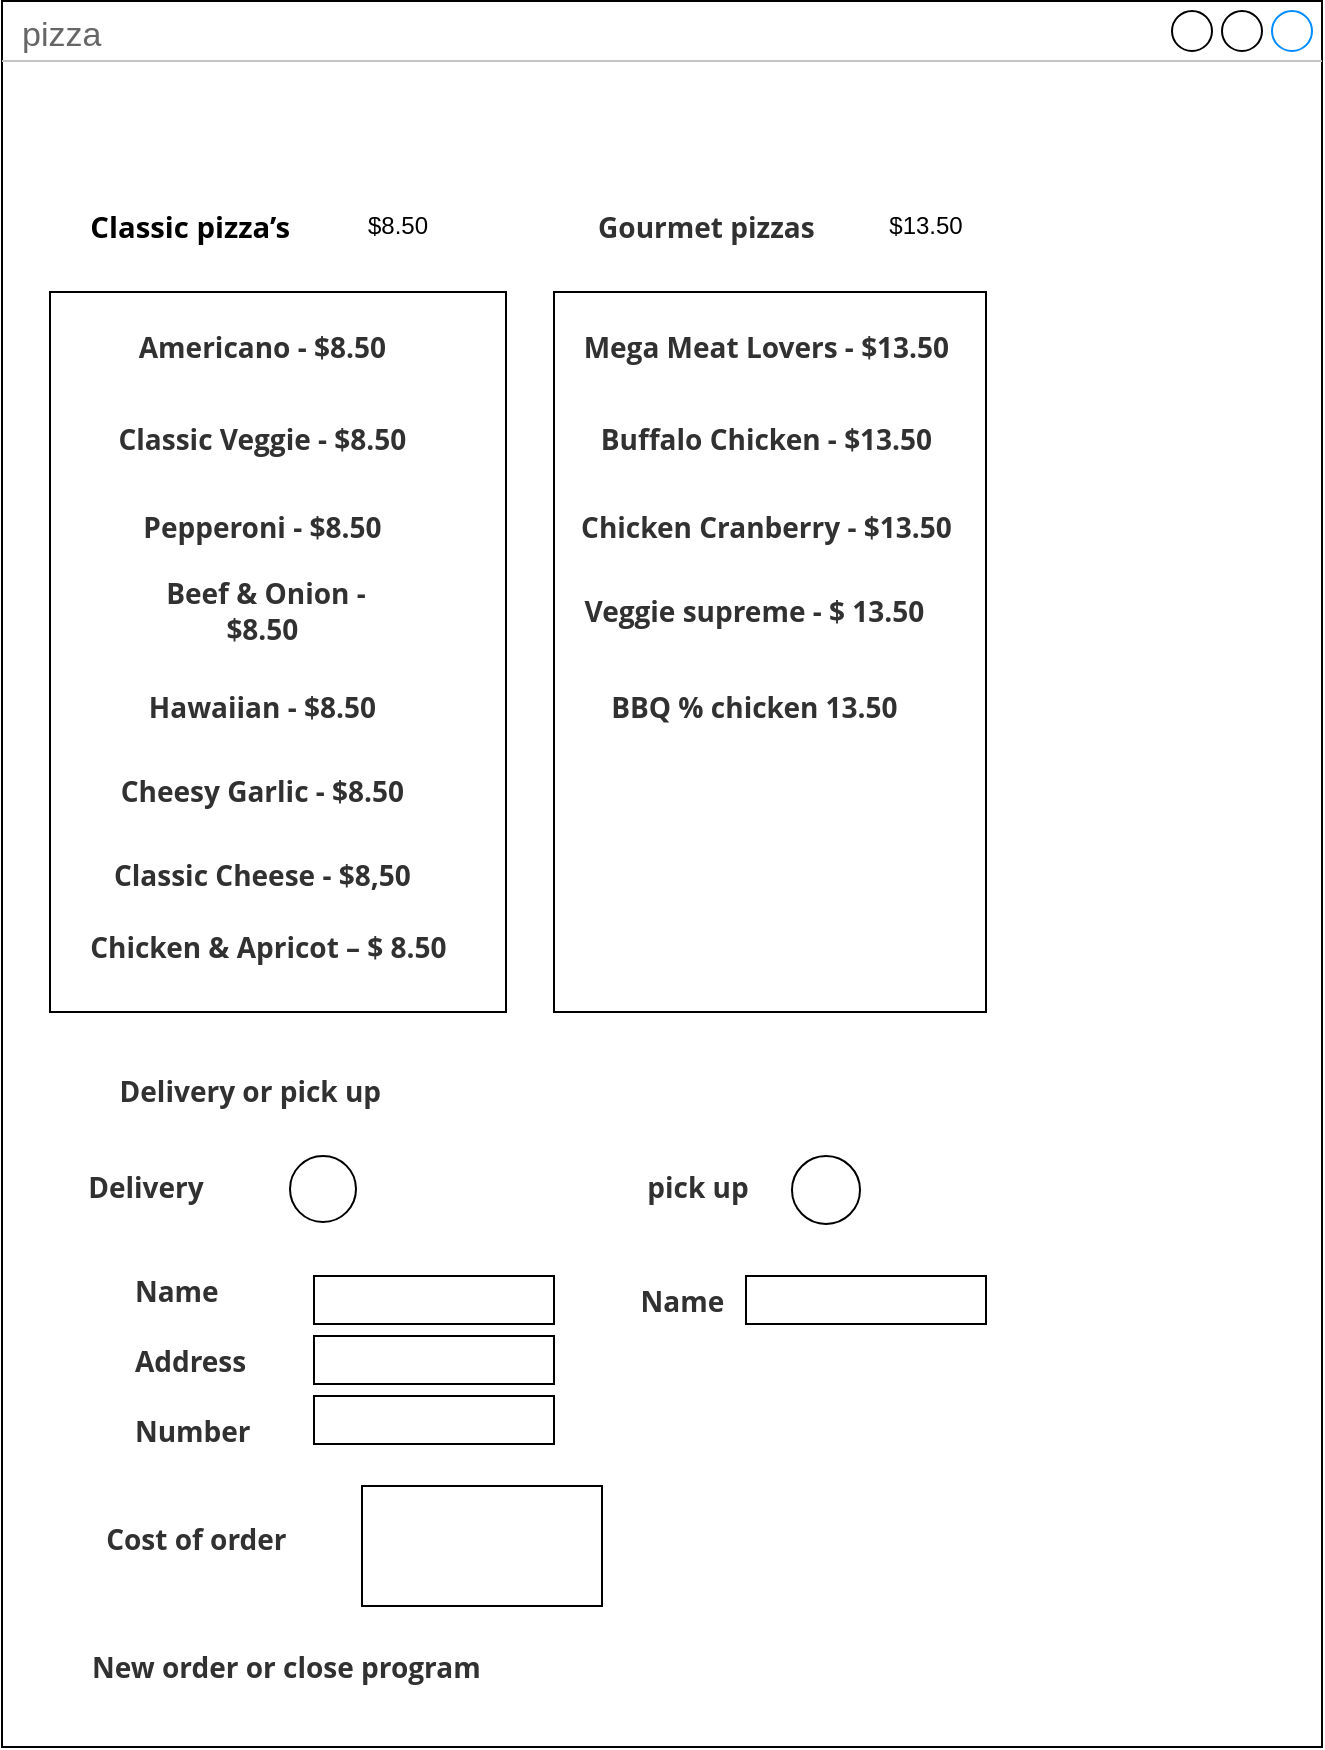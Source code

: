 <mxfile version="17.2.1" type="github" pages="2">
  <diagram id="OeIHxiRGo6S6o10ia1zx" name="Page-1">
    <mxGraphModel dx="1422" dy="794" grid="1" gridSize="12" guides="1" tooltips="1" connect="1" arrows="1" fold="1" page="1" pageScale="1" pageWidth="850" pageHeight="1100" math="0" shadow="0">
      <root>
        <mxCell id="0" />
        <mxCell id="1" parent="0" />
        <mxCell id="WEldt-L0lvi8PVt7wTrO-10" value="pizza&amp;nbsp;" style="strokeWidth=1;shadow=0;dashed=0;align=center;html=1;shape=mxgraph.mockup.containers.window;align=left;verticalAlign=top;spacingLeft=8;strokeColor2=#008cff;strokeColor3=#c4c4c4;fontColor=#666666;mainText=;fontSize=17;labelBackgroundColor=none;" parent="1" vertex="1">
          <mxGeometry x="12" y="346.5" width="660" height="873" as="geometry" />
        </mxCell>
        <mxCell id="WEldt-L0lvi8PVt7wTrO-24" value="&#xa;&#xa;&lt;span lang=&quot;EN-US&quot; class=&quot;TextRun SCXW166447480 BCX0&quot; style=&quot;margin: 0px; padding: 0px; font-variant: normal; font-style: normal; letter-spacing: normal; text-align: left; text-indent: 0px; text-transform: none; word-spacing: 0px; background-color: rgb(255, 255, 255); color: rgb(49, 49, 49); font-size: 10.5pt; line-height: 17.267px; font-family: &amp;quot;open sans&amp;quot;, &amp;quot;open sans_embeddedfont&amp;quot;, &amp;quot;open sans_msfontservice&amp;quot;, sans-serif; font-weight: bold;&quot;&gt;&lt;span class=&quot;NormalTextRun SCXW166447480 BCX0&quot; style=&quot;margin: 0px ; padding: 0px&quot;&gt;Gourmet pizzas&lt;/span&gt;&lt;/span&gt;&lt;span class=&quot;EOP SCXW166447480 BCX0&quot; style=&quot;margin: 0px; padding: 0px; font-style: normal; font-weight: 400; letter-spacing: normal; text-align: left; text-indent: 0px; text-transform: none; word-spacing: 0px; background-color: rgb(255, 255, 255); font-size: 10.5pt; line-height: 17.267px; font-family: &amp;quot;open sans&amp;quot;, &amp;quot;open sans_embeddedfont&amp;quot;, &amp;quot;open sans_msfontservice&amp;quot;, sans-serif; color: rgb(49, 49, 49);&quot;&gt;&amp;nbsp;&lt;/span&gt;&#xa;&#xa;" style="text;html=1;strokeColor=none;fillColor=none;align=center;verticalAlign=middle;whiteSpace=wrap;rounded=0;" parent="1" vertex="1">
          <mxGeometry x="300" y="444" width="132" height="30" as="geometry" />
        </mxCell>
        <mxCell id="GcgZZKDhvCRHyH7AHhgR-1" value="&#xa;&#xa;&lt;span lang=&quot;EN-US&quot; class=&quot;TextRun SCXW215827870 BCX0&quot; style=&quot;margin: 0px; padding: 0px; color: rgb(0, 0, 0); font-style: normal; letter-spacing: normal; text-align: left; text-indent: 0px; text-transform: none; word-spacing: 0px; background-color: rgb(255, 255, 255); font-size: 11pt; line-height: 18.346px; font-family: &amp;quot;open sans&amp;quot;, &amp;quot;open sans_embeddedfont&amp;quot;, &amp;quot;open sans_msfontservice&amp;quot;, sans-serif; font-weight: bold;&quot;&gt;&lt;span class=&quot;NormalTextRun SCXW215827870 BCX0&quot; style=&quot;margin: 0px ; padding: 0px&quot;&gt;Classic&amp;nbsp;&lt;/span&gt;&lt;span class=&quot;NormalTextRun SCXW215827870 BCX0&quot; style=&quot;margin: 0px ; padding: 0px&quot;&gt;pizza’s&lt;/span&gt;&lt;/span&gt;&lt;span class=&quot;EOP SCXW215827870 BCX0&quot; style=&quot;margin: 0px; padding: 0px; color: rgb(0, 0, 0); font-style: normal; font-weight: 400; letter-spacing: normal; text-align: left; text-indent: 0px; text-transform: none; word-spacing: 0px; background-color: rgb(255, 255, 255); font-size: 11pt; line-height: 18.346px; font-family: &amp;quot;open sans&amp;quot;, &amp;quot;open sans_embeddedfont&amp;quot;, &amp;quot;open sans_msfontservice&amp;quot;, sans-serif;&quot;&gt;&amp;nbsp;&lt;/span&gt;&#xa;&#xa;" style="text;html=1;strokeColor=none;fillColor=none;align=center;verticalAlign=middle;whiteSpace=wrap;rounded=0;" parent="1" vertex="1">
          <mxGeometry x="48" y="444" width="120" height="30" as="geometry" />
        </mxCell>
        <mxCell id="E2cKHjokbWYPnYQh1oeq-1" value="" style="rounded=0;whiteSpace=wrap;html=1;" parent="1" vertex="1">
          <mxGeometry x="36" y="492" width="228" height="360" as="geometry" />
        </mxCell>
        <mxCell id="E2cKHjokbWYPnYQh1oeq-5" value="&#xa;&#xa;&lt;span lang=&quot;EN-US&quot; class=&quot;TextRun SCXW6373005 BCX0&quot; style=&quot;margin: 0px; padding: 0px; font-variant: normal; font-style: normal; letter-spacing: normal; text-align: left; text-indent: 0px; text-transform: none; word-spacing: 0px; background-color: rgb(255, 255, 255); color: rgb(49, 49, 49); font-size: 10.5pt; line-height: 17.267px; font-family: &amp;quot;open sans&amp;quot;, &amp;quot;open sans_embeddedfont&amp;quot;, &amp;quot;open sans_msfontservice&amp;quot;, sans-serif; font-weight: bold;&quot;&gt;&lt;span class=&quot;NormalTextRun SCXW6373005 BCX0&quot; style=&quot;margin: 0px ; padding: 0px&quot;&gt;Americano - $8.50&lt;/span&gt;&lt;/span&gt;&lt;span class=&quot;EOP SCXW6373005 BCX0&quot; style=&quot;margin: 0px; padding: 0px; font-style: normal; font-weight: 400; letter-spacing: normal; text-align: left; text-indent: 0px; text-transform: none; word-spacing: 0px; background-color: rgb(255, 255, 255); font-size: 10.5pt; line-height: 17.267px; font-family: &amp;quot;open sans&amp;quot;, &amp;quot;open sans_embeddedfont&amp;quot;, &amp;quot;open sans_msfontservice&amp;quot;, sans-serif; color: rgb(49, 49, 49);&quot;&gt;&amp;nbsp;&lt;/span&gt;&#xa;&#xa;" style="text;html=1;strokeColor=none;fillColor=none;align=center;verticalAlign=middle;whiteSpace=wrap;rounded=0;" parent="1" vertex="1">
          <mxGeometry x="66" y="504" width="156" height="30" as="geometry" />
        </mxCell>
        <mxCell id="E2cKHjokbWYPnYQh1oeq-6" value="&#xa;&#xa;&lt;span lang=&quot;EN-US&quot; class=&quot;TextRun SCXW138891183 BCX0&quot; style=&quot;margin: 0px; padding: 0px; font-variant: normal; font-style: normal; letter-spacing: normal; text-align: left; text-indent: 0px; text-transform: none; word-spacing: 0px; background-color: rgb(255, 255, 255); color: rgb(49, 49, 49); font-size: 10.5pt; line-height: 17.267px; font-family: &amp;quot;open sans&amp;quot;, &amp;quot;open sans_embeddedfont&amp;quot;, &amp;quot;open sans_msfontservice&amp;quot;, sans-serif; font-weight: bold;&quot;&gt;&lt;span class=&quot;NormalTextRun SCXW138891183 BCX0&quot; style=&quot;margin: 0px ; padding: 0px&quot;&gt;Classic Veggie - $8.50&lt;/span&gt;&lt;/span&gt;&lt;span class=&quot;EOP SCXW138891183 BCX0&quot; style=&quot;margin: 0px; padding: 0px; font-style: normal; font-weight: 400; letter-spacing: normal; text-align: left; text-indent: 0px; text-transform: none; word-spacing: 0px; background-color: rgb(255, 255, 255); font-size: 10.5pt; line-height: 17.267px; font-family: &amp;quot;open sans&amp;quot;, &amp;quot;open sans_embeddedfont&amp;quot;, &amp;quot;open sans_msfontservice&amp;quot;, sans-serif; color: rgb(49, 49, 49);&quot;&gt;&amp;nbsp;&lt;/span&gt;&#xa;&#xa;" style="text;html=1;strokeColor=none;fillColor=none;align=center;verticalAlign=middle;whiteSpace=wrap;rounded=0;" parent="1" vertex="1">
          <mxGeometry x="66" y="550" width="156" height="30" as="geometry" />
        </mxCell>
        <mxCell id="E2cKHjokbWYPnYQh1oeq-7" value="&#xa;&#xa;&lt;span lang=&quot;EN-US&quot; class=&quot;TextRun SCXW78922887 BCX0&quot; style=&quot;margin: 0px; padding: 0px; font-variant: normal; font-style: normal; letter-spacing: normal; text-align: left; text-indent: 0px; text-transform: none; word-spacing: 0px; background-color: rgb(255, 255, 255); color: rgb(49, 49, 49); font-size: 10.5pt; line-height: 17.267px; font-family: &amp;quot;open sans&amp;quot;, &amp;quot;open sans_embeddedfont&amp;quot;, &amp;quot;open sans_msfontservice&amp;quot;, sans-serif; font-weight: bold;&quot;&gt;&lt;span class=&quot;NormalTextRun SCXW78922887 BCX0&quot; style=&quot;margin: 0px ; padding: 0px&quot;&gt;Pepperoni - $8.50&lt;/span&gt;&lt;/span&gt;&lt;span class=&quot;EOP SCXW78922887 BCX0&quot; style=&quot;margin: 0px; padding: 0px; font-style: normal; font-weight: 400; letter-spacing: normal; text-align: left; text-indent: 0px; text-transform: none; word-spacing: 0px; background-color: rgb(255, 255, 255); font-size: 10.5pt; line-height: 17.267px; font-family: &amp;quot;open sans&amp;quot;, &amp;quot;open sans_embeddedfont&amp;quot;, &amp;quot;open sans_msfontservice&amp;quot;, sans-serif; color: rgb(49, 49, 49);&quot;&gt;&amp;nbsp;&lt;/span&gt;&#xa;&#xa;" style="text;html=1;strokeColor=none;fillColor=none;align=center;verticalAlign=middle;whiteSpace=wrap;rounded=0;" parent="1" vertex="1">
          <mxGeometry x="72" y="594" width="144" height="30" as="geometry" />
        </mxCell>
        <mxCell id="E2cKHjokbWYPnYQh1oeq-9" value="&#xa;&#xa;&lt;span lang=&quot;EN-US&quot; class=&quot;TextRun SCXW229307784 BCX0&quot; style=&quot;margin: 0px; padding: 0px; font-variant: normal; font-style: normal; letter-spacing: normal; text-align: left; text-indent: 0px; text-transform: none; word-spacing: 0px; background-color: rgb(255, 255, 255); color: rgb(49, 49, 49); font-size: 10.5pt; line-height: 17.267px; font-family: &amp;quot;open sans&amp;quot;, &amp;quot;open sans_embeddedfont&amp;quot;, &amp;quot;open sans_msfontservice&amp;quot;, sans-serif; font-weight: bold;&quot;&gt;&lt;span class=&quot;NormalTextRun SCXW229307784 BCX0&quot; style=&quot;margin: 0px ; padding: 0px&quot;&gt;Beef &amp;amp; Onion - $8.50&lt;/span&gt;&lt;/span&gt;&lt;span class=&quot;EOP SCXW229307784 BCX0&quot; style=&quot;margin: 0px; padding: 0px; font-style: normal; font-weight: 400; letter-spacing: normal; text-align: left; text-indent: 0px; text-transform: none; word-spacing: 0px; background-color: rgb(255, 255, 255); font-size: 10.5pt; line-height: 17.267px; font-family: &amp;quot;open sans&amp;quot;, &amp;quot;open sans_embeddedfont&amp;quot;, &amp;quot;open sans_msfontservice&amp;quot;, sans-serif; color: rgb(49, 49, 49);&quot;&gt;&amp;nbsp;&lt;/span&gt;&#xa;&#xa;" style="text;html=1;strokeColor=none;fillColor=none;align=center;verticalAlign=middle;whiteSpace=wrap;rounded=0;" parent="1" vertex="1">
          <mxGeometry x="72" y="636" width="144" height="30" as="geometry" />
        </mxCell>
        <mxCell id="E2cKHjokbWYPnYQh1oeq-11" value="&#xa;&#xa;&lt;span lang=&quot;EN-US&quot; class=&quot;TextRun SCXW258297688 BCX0&quot; style=&quot;margin: 0px; padding: 0px; font-variant: normal; font-style: normal; letter-spacing: normal; text-align: left; text-indent: 0px; text-transform: none; word-spacing: 0px; background-color: rgb(255, 255, 255); color: rgb(49, 49, 49); font-size: 10.5pt; line-height: 17.267px; font-family: &amp;quot;open sans&amp;quot;, &amp;quot;open sans_embeddedfont&amp;quot;, &amp;quot;open sans_msfontservice&amp;quot;, sans-serif; font-weight: bold;&quot;&gt;&lt;span class=&quot;NormalTextRun SCXW258297688 BCX0&quot; style=&quot;margin: 0px ; padding: 0px&quot;&gt;Hawaiian - $8.50&lt;/span&gt;&lt;/span&gt;&lt;span class=&quot;EOP SCXW258297688 BCX0&quot; style=&quot;margin: 0px; padding: 0px; font-style: normal; font-weight: 400; letter-spacing: normal; text-align: left; text-indent: 0px; text-transform: none; word-spacing: 0px; background-color: rgb(255, 255, 255); font-size: 10.5pt; line-height: 17.267px; font-family: &amp;quot;open sans&amp;quot;, &amp;quot;open sans_embeddedfont&amp;quot;, &amp;quot;open sans_msfontservice&amp;quot;, sans-serif; color: rgb(49, 49, 49);&quot;&gt;&amp;nbsp;&lt;/span&gt;&#xa;&#xa;" style="text;html=1;strokeColor=none;fillColor=none;align=center;verticalAlign=middle;whiteSpace=wrap;rounded=0;" parent="1" vertex="1">
          <mxGeometry x="60" y="684" width="168" height="30" as="geometry" />
        </mxCell>
        <mxCell id="E2cKHjokbWYPnYQh1oeq-13" value="&#xa;&#xa;&lt;span lang=&quot;EN-US&quot; class=&quot;TextRun SCXW233343216 BCX0&quot; style=&quot;margin: 0px; padding: 0px; font-variant: normal; font-style: normal; letter-spacing: normal; text-align: left; text-indent: 0px; text-transform: none; word-spacing: 0px; background-color: rgb(255, 255, 255); color: rgb(49, 49, 49); font-size: 10.5pt; line-height: 17.267px; font-family: &amp;quot;open sans&amp;quot;, &amp;quot;open sans_embeddedfont&amp;quot;, &amp;quot;open sans_msfontservice&amp;quot;, sans-serif; font-weight: bold;&quot;&gt;&lt;span class=&quot;NormalTextRun SCXW233343216 BCX0&quot; style=&quot;margin: 0px ; padding: 0px&quot;&gt;Cheesy Garlic - $8.50&lt;/span&gt;&lt;/span&gt;&lt;span class=&quot;EOP SCXW233343216 BCX0&quot; style=&quot;margin: 0px; padding: 0px; font-style: normal; font-weight: 400; letter-spacing: normal; text-align: left; text-indent: 0px; text-transform: none; word-spacing: 0px; background-color: rgb(255, 255, 255); font-size: 10.5pt; line-height: 17.267px; font-family: &amp;quot;open sans&amp;quot;, &amp;quot;open sans_embeddedfont&amp;quot;, &amp;quot;open sans_msfontservice&amp;quot;, sans-serif; color: rgb(49, 49, 49);&quot;&gt;&amp;nbsp;&lt;/span&gt;&#xa;&#xa;" style="text;html=1;strokeColor=none;fillColor=none;align=center;verticalAlign=middle;whiteSpace=wrap;rounded=0;" parent="1" vertex="1">
          <mxGeometry x="60" y="726" width="168" height="30" as="geometry" />
        </mxCell>
        <mxCell id="E2cKHjokbWYPnYQh1oeq-14" value="" style="rounded=0;whiteSpace=wrap;html=1;" parent="1" vertex="1">
          <mxGeometry x="288" y="492" width="216" height="360" as="geometry" />
        </mxCell>
        <mxCell id="ydqbWu9w33GSYZBKG_5E-1" value="&#xa;&#xa;&lt;span lang=&quot;EN-US&quot; class=&quot;TextRun SCXW154784667 BCX0&quot; style=&quot;margin: 0px; padding: 0px; font-variant: normal; font-style: normal; letter-spacing: normal; text-align: left; text-indent: 0px; text-transform: none; word-spacing: 0px; background-color: rgb(255, 255, 255); color: rgb(49, 49, 49); font-size: 10.5pt; line-height: 17.267px; font-family: &amp;quot;open sans&amp;quot;, &amp;quot;open sans_embeddedfont&amp;quot;, &amp;quot;open sans_msfontservice&amp;quot;, sans-serif; font-weight: bold;&quot;&gt;&lt;span class=&quot;NormalTextRun SCXW154784667 BCX0&quot; style=&quot;margin: 0px ; padding: 0px&quot;&gt;Mega Meat Lovers - $13.50&lt;/span&gt;&lt;/span&gt;&lt;span class=&quot;EOP SCXW154784667 BCX0&quot; style=&quot;margin: 0px; padding: 0px; font-style: normal; font-weight: 400; letter-spacing: normal; text-align: left; text-indent: 0px; text-transform: none; word-spacing: 0px; background-color: rgb(255, 255, 255); font-size: 10.5pt; line-height: 17.267px; font-family: &amp;quot;open sans&amp;quot;, &amp;quot;open sans_embeddedfont&amp;quot;, &amp;quot;open sans_msfontservice&amp;quot;, sans-serif; color: rgb(49, 49, 49);&quot;&gt;&amp;nbsp;&lt;/span&gt;&#xa;&#xa;" style="text;html=1;strokeColor=none;fillColor=none;align=center;verticalAlign=middle;whiteSpace=wrap;rounded=0;" vertex="1" parent="1">
          <mxGeometry x="300" y="504" width="192" height="30" as="geometry" />
        </mxCell>
        <mxCell id="ydqbWu9w33GSYZBKG_5E-2" value="&#xa;&#xa;&lt;span lang=&quot;EN-US&quot; class=&quot;TextRun SCXW27006360 BCX0&quot; style=&quot;margin: 0px; padding: 0px; font-variant: normal; font-style: normal; letter-spacing: normal; text-align: left; text-indent: 0px; text-transform: none; word-spacing: 0px; background-color: rgb(255, 255, 255); color: rgb(49, 49, 49); font-size: 10.5pt; line-height: 17.267px; font-family: &amp;quot;open sans&amp;quot;, &amp;quot;open sans_embeddedfont&amp;quot;, &amp;quot;open sans_msfontservice&amp;quot;, sans-serif; font-weight: bold;&quot;&gt;&lt;span class=&quot;NormalTextRun SCXW27006360 BCX0&quot; style=&quot;margin: 0px ; padding: 0px&quot;&gt;Buffalo Chicken - $13.50&lt;/span&gt;&lt;/span&gt;&lt;span class=&quot;EOP SCXW27006360 BCX0&quot; style=&quot;margin: 0px; padding: 0px; font-style: normal; font-weight: 400; letter-spacing: normal; text-align: left; text-indent: 0px; text-transform: none; word-spacing: 0px; background-color: rgb(255, 255, 255); font-size: 10.5pt; line-height: 17.267px; font-family: &amp;quot;open sans&amp;quot;, &amp;quot;open sans_embeddedfont&amp;quot;, &amp;quot;open sans_msfontservice&amp;quot;, sans-serif; color: rgb(49, 49, 49);&quot;&gt;&amp;nbsp;&lt;/span&gt;&#xa;&#xa;" style="text;html=1;strokeColor=none;fillColor=none;align=center;verticalAlign=middle;whiteSpace=wrap;rounded=0;" vertex="1" parent="1">
          <mxGeometry x="300" y="550" width="192" height="30" as="geometry" />
        </mxCell>
        <mxCell id="ydqbWu9w33GSYZBKG_5E-3" value="&#xa;&#xa;&lt;span lang=&quot;EN-US&quot; class=&quot;TextRun SCXW44908262 BCX0&quot; style=&quot;margin: 0px; padding: 0px; font-variant: normal; font-style: normal; letter-spacing: normal; text-align: left; text-indent: 0px; text-transform: none; word-spacing: 0px; background-color: rgb(255, 255, 255); color: rgb(49, 49, 49); font-size: 10.5pt; line-height: 17.267px; font-family: &amp;quot;open sans&amp;quot;, &amp;quot;open sans_embeddedfont&amp;quot;, &amp;quot;open sans_msfontservice&amp;quot;, sans-serif; font-weight: bold;&quot;&gt;&lt;span class=&quot;NormalTextRun SCXW44908262 BCX0&quot; style=&quot;margin: 0px ; padding: 0px&quot;&gt;Chicken Cranberry - $13.50&lt;/span&gt;&lt;/span&gt;&lt;span class=&quot;EOP SCXW44908262 BCX0&quot; style=&quot;margin: 0px; padding: 0px; font-style: normal; font-weight: 400; letter-spacing: normal; text-align: left; text-indent: 0px; text-transform: none; word-spacing: 0px; background-color: rgb(255, 255, 255); font-size: 10.5pt; line-height: 17.267px; font-family: &amp;quot;open sans&amp;quot;, &amp;quot;open sans_embeddedfont&amp;quot;, &amp;quot;open sans_msfontservice&amp;quot;, sans-serif; color: rgb(49, 49, 49);&quot;&gt;&amp;nbsp;&lt;/span&gt;&#xa;&#xa;" style="text;html=1;strokeColor=none;fillColor=none;align=center;verticalAlign=middle;whiteSpace=wrap;rounded=0;" vertex="1" parent="1">
          <mxGeometry x="300" y="594" width="192" height="30" as="geometry" />
        </mxCell>
        <mxCell id="ydqbWu9w33GSYZBKG_5E-4" value="&#xa;&#xa;&lt;span lang=&quot;EN-US&quot; class=&quot;TextRun SCXW116794727 BCX0&quot; style=&quot;margin: 0px; padding: 0px; font-variant: normal; font-style: normal; letter-spacing: normal; text-align: left; text-indent: 0px; text-transform: none; word-spacing: 0px; background-color: rgb(255, 255, 255); color: rgb(49, 49, 49); font-size: 10.5pt; line-height: 17.267px; font-family: &amp;quot;open sans&amp;quot;, &amp;quot;open sans_embeddedfont&amp;quot;, &amp;quot;open sans_msfontservice&amp;quot;, sans-serif; font-weight: bold;&quot;&gt;&lt;span class=&quot;NormalTextRun SCXW116794727 BCX0&quot; style=&quot;margin: 0px ; padding: 0px&quot;&gt;Veggie supreme - $ 13.50&lt;/span&gt;&lt;/span&gt;&lt;span class=&quot;EOP SCXW116794727 BCX0&quot; style=&quot;margin: 0px; padding: 0px; font-style: normal; font-weight: 400; letter-spacing: normal; text-align: left; text-indent: 0px; text-transform: none; word-spacing: 0px; background-color: rgb(255, 255, 255); font-size: 10.5pt; line-height: 17.267px; font-family: &amp;quot;open sans&amp;quot;, &amp;quot;open sans_embeddedfont&amp;quot;, &amp;quot;open sans_msfontservice&amp;quot;, sans-serif; color: rgb(49, 49, 49);&quot;&gt;&amp;nbsp;&lt;/span&gt;&#xa;&#xa;" style="text;html=1;strokeColor=none;fillColor=none;align=center;verticalAlign=middle;whiteSpace=wrap;rounded=0;" vertex="1" parent="1">
          <mxGeometry x="300" y="636" width="180" height="30" as="geometry" />
        </mxCell>
        <mxCell id="ydqbWu9w33GSYZBKG_5E-5" value="&#xa;&#xa;&lt;span lang=&quot;EN-US&quot; class=&quot;TextRun SCXW175152311 BCX0&quot; style=&quot;margin: 0px; padding: 0px; font-variant: normal; font-style: normal; letter-spacing: normal; text-align: left; text-indent: 0px; text-transform: none; word-spacing: 0px; background-color: rgb(255, 255, 255); color: rgb(49, 49, 49); font-size: 10.5pt; line-height: 17.267px; font-family: &amp;quot;open sans&amp;quot;, &amp;quot;open sans_embeddedfont&amp;quot;, &amp;quot;open sans_msfontservice&amp;quot;, sans-serif; font-weight: bold;&quot;&gt;&lt;span class=&quot;NormalTextRun SCXW175152311 BCX0&quot; style=&quot;margin: 0px ; padding: 0px&quot;&gt;Classic Cheese - $8,50&lt;/span&gt;&lt;/span&gt;&lt;span class=&quot;EOP SCXW175152311 BCX0&quot; style=&quot;margin: 0px; padding: 0px; font-style: normal; font-weight: 400; letter-spacing: normal; text-align: left; text-indent: 0px; text-transform: none; word-spacing: 0px; background-color: rgb(255, 255, 255); font-size: 10.5pt; line-height: 17.267px; font-family: &amp;quot;open sans&amp;quot;, &amp;quot;open sans_embeddedfont&amp;quot;, &amp;quot;open sans_msfontservice&amp;quot;, sans-serif; color: rgb(49, 49, 49);&quot;&gt;&amp;nbsp;&lt;/span&gt;&#xa;&#xa;" style="text;html=1;strokeColor=none;fillColor=none;align=center;verticalAlign=middle;whiteSpace=wrap;rounded=0;" vertex="1" parent="1">
          <mxGeometry x="60" y="768" width="168" height="30" as="geometry" />
        </mxCell>
        <mxCell id="ydqbWu9w33GSYZBKG_5E-7" value="$8.50" style="text;html=1;strokeColor=none;fillColor=none;align=center;verticalAlign=middle;whiteSpace=wrap;rounded=0;" vertex="1" parent="1">
          <mxGeometry x="180" y="444" width="60" height="30" as="geometry" />
        </mxCell>
        <mxCell id="ydqbWu9w33GSYZBKG_5E-10" value="$13.50" style="text;html=1;strokeColor=none;fillColor=none;align=center;verticalAlign=middle;whiteSpace=wrap;rounded=0;" vertex="1" parent="1">
          <mxGeometry x="444" y="444" width="60" height="30" as="geometry" />
        </mxCell>
        <mxCell id="ydqbWu9w33GSYZBKG_5E-11" value="&#xa;&#xa;&lt;span lang=&quot;EN-US&quot; class=&quot;TextRun SCXW108881625 BCX0&quot; style=&quot;margin: 0px; padding: 0px; font-variant: normal; font-style: normal; letter-spacing: normal; text-align: left; text-indent: 0px; text-transform: none; word-spacing: 0px; background-color: rgb(255, 255, 255); color: rgb(49, 49, 49); font-size: 10.5pt; line-height: 17.267px; font-family: &amp;quot;open sans&amp;quot;, &amp;quot;open sans_embeddedfont&amp;quot;, &amp;quot;open sans_msfontservice&amp;quot;, sans-serif; font-weight: bold;&quot;&gt;&lt;span class=&quot;NormalTextRun SCXW108881625 BCX0&quot; style=&quot;margin: 0px ; padding: 0px&quot;&gt;BBQ % chicken 13.50&lt;/span&gt;&lt;/span&gt;&lt;span class=&quot;EOP SCXW108881625 BCX0&quot; style=&quot;margin: 0px; padding: 0px; font-style: normal; font-weight: 400; letter-spacing: normal; text-align: left; text-indent: 0px; text-transform: none; word-spacing: 0px; background-color: rgb(255, 255, 255); font-size: 10.5pt; line-height: 17.267px; font-family: &amp;quot;open sans&amp;quot;, &amp;quot;open sans_embeddedfont&amp;quot;, &amp;quot;open sans_msfontservice&amp;quot;, sans-serif; color: rgb(49, 49, 49);&quot;&gt;&amp;nbsp;&lt;/span&gt;&#xa;&#xa;" style="text;html=1;strokeColor=none;fillColor=none;align=center;verticalAlign=middle;whiteSpace=wrap;rounded=0;" vertex="1" parent="1">
          <mxGeometry x="312" y="684" width="156" height="30" as="geometry" />
        </mxCell>
        <mxCell id="ydqbWu9w33GSYZBKG_5E-12" value="&#xa;&#xa;&lt;span lang=&quot;EN-US&quot; class=&quot;TextRun SCXW60434839 BCX0&quot; style=&quot;margin: 0px; padding: 0px; font-variant: normal; font-style: normal; letter-spacing: normal; text-align: left; text-indent: 0px; text-transform: none; word-spacing: 0px; background-color: rgb(255, 255, 255); color: rgb(49, 49, 49); font-size: 10.5pt; line-height: 17.267px; font-family: &amp;quot;open sans&amp;quot;, &amp;quot;open sans_embeddedfont&amp;quot;, &amp;quot;open sans_msfontservice&amp;quot;, sans-serif; font-weight: bold;&quot;&gt;&lt;span class=&quot;NormalTextRun SCXW60434839 BCX0&quot; style=&quot;margin: 0px ; padding: 0px&quot;&gt;Delivery or pick up&lt;/span&gt;&lt;/span&gt;&lt;span class=&quot;EOP SCXW60434839 BCX0&quot; style=&quot;margin: 0px; padding: 0px; font-style: normal; font-weight: 400; letter-spacing: normal; text-align: left; text-indent: 0px; text-transform: none; word-spacing: 0px; background-color: rgb(255, 255, 255); font-size: 10.5pt; line-height: 17.267px; font-family: &amp;quot;open sans&amp;quot;, &amp;quot;open sans_embeddedfont&amp;quot;, &amp;quot;open sans_msfontservice&amp;quot;, sans-serif; color: rgb(49, 49, 49);&quot;&gt;&amp;nbsp;&lt;/span&gt;&#xa;&#xa;" style="text;html=1;strokeColor=none;fillColor=none;align=center;verticalAlign=middle;whiteSpace=wrap;rounded=0;" vertex="1" parent="1">
          <mxGeometry x="36" y="876" width="204" height="30" as="geometry" />
        </mxCell>
        <mxCell id="ydqbWu9w33GSYZBKG_5E-13" value="&#xa;&#xa;&lt;span lang=&quot;EN-US&quot; class=&quot;TextRun BCX0 SCXW267717748&quot; style=&quot;animation: 0s ease 0s 1 normal none running none; appearance: none; backface-visibility: visible; background: none 0% 0% / auto repeat scroll padding-box border-box rgba(0, 0, 0, 0); border-color: rgb(49, 49, 49); border-collapse: separate; border-width: 0px; border-style: none; border-spacing: 0px; border-radius: 0px; box-shadow: none; box-sizing: content-box; caption-side: top; clear: none; clip: auto; color: rgb(49, 49, 49); content: normal; cursor: text; direction: ltr; display: inline; empty-cells: show; float: none; font-family: wordvisi_msfontservice, &amp;quot;open sans&amp;quot;, &amp;quot;open sans_embeddedfont&amp;quot;, &amp;quot;open sans_msfontservice&amp;quot;, sans-serif; font-size: 14px; font-style: normal; font-weight: 700; height: auto; letter-spacing: normal; line-height: 17.267px; list-style: outside none disc; margin: 0px; max-height: none; max-width: none; min-height: 0px; min-width: 0px; opacity: 1; outline: rgb(49, 49, 49) none 0px; overflow: visible; overflow-wrap: break-word; padding: 0px; perspective: none; perspective-origin: 0px 0px; position: static; resize: none; speak: normal; table-layout: auto; text-align: left; text-decoration: none; text-indent: 0px; text-overflow: clip; text-shadow: none; text-transform: none; transform: none; transform-origin: 0px 0px; transform-style: flat; transition: all 0s ease 0s; unicode-bidi: normal; vertical-align: baseline; visibility: visible; width: auto; word-break: normal; word-spacing: 0px; z-index: auto; zoom: 1;&quot;&gt;&lt;span class=&quot;NormalTextRun BCX0 SCXW267717748&quot;&gt;Delivery &lt;/span&gt;&lt;/span&gt;&#xa;&#xa;" style="text;html=1;strokeColor=none;fillColor=none;align=center;verticalAlign=middle;whiteSpace=wrap;rounded=0;" vertex="1" parent="1">
          <mxGeometry x="36" y="924" width="96" height="30" as="geometry" />
        </mxCell>
        <mxCell id="ydqbWu9w33GSYZBKG_5E-14" value="" style="ellipse;whiteSpace=wrap;html=1;aspect=fixed;" vertex="1" parent="1">
          <mxGeometry x="156" y="924" width="33" height="33" as="geometry" />
        </mxCell>
        <mxCell id="ydqbWu9w33GSYZBKG_5E-16" value="&#xa;&#xa;&lt;div class=&quot;OutlineElement Ltr SCXW15388057 BCX0&quot; style=&quot;margin: 0px; padding: 0px; overflow: visible; cursor: text; clear: both; position: relative; direction: ltr; color: rgb(0, 0, 0); font-family: &amp;quot;segoe ui&amp;quot;, &amp;quot;segoe ui web&amp;quot;, arial, verdana, sans-serif; font-size: 12px; font-style: normal; font-weight: 400; letter-spacing: normal; text-indent: 0px; text-transform: none; word-spacing: 0px; background-color: rgb(255, 255, 255);&quot;&gt;&lt;p class=&quot;Paragraph SCXW15388057 BCX0&quot; lang=&quot;EN-US&quot; style=&quot;margin: 0px; padding: 0px; overflow-wrap: break-word; font-weight: normal; font-style: normal; vertical-align: baseline; background-color: transparent; text-align: left; text-indent: 0px;&quot;&gt;&lt;span lang=&quot;EN-US&quot; class=&quot;TextRun SCXW15388057 BCX0&quot; style=&quot;margin: 0px ; padding: 0px ; font-variant: normal ; color: rgb(49 , 49 , 49) ; font-size: 10.5pt ; font-style: normal ; text-transform: none ; line-height: 17.267px ; font-family: &amp;quot;open sans&amp;quot; , &amp;quot;open sans_embeddedfont&amp;quot; , &amp;quot;open sans_msfontservice&amp;quot; , sans-serif ; font-weight: bold&quot;&gt;&lt;span class=&quot;NormalTextRun SCXW15388057 BCX0&quot; style=&quot;margin: 0px ; padding: 0px&quot;&gt;Name&lt;/span&gt;&lt;/span&gt;&lt;span class=&quot;EOP SCXW15388057 BCX0&quot; style=&quot;margin: 0px ; padding: 0px ; font-size: 10.5pt ; line-height: 17.267px ; font-family: &amp;quot;open sans&amp;quot; , &amp;quot;open sans_embeddedfont&amp;quot; , &amp;quot;open sans_msfontservice&amp;quot; , sans-serif ; color: rgb(49 , 49 , 49)&quot;&gt;&amp;nbsp;&lt;/span&gt;&lt;/p&gt;&lt;/div&gt;&lt;div class=&quot;OutlineElement Ltr SCXW15388057 BCX0&quot; style=&quot;margin: 0px; padding: 0px; overflow: visible; cursor: text; clear: both; position: relative; direction: ltr; color: rgb(0, 0, 0); font-family: &amp;quot;segoe ui&amp;quot;, &amp;quot;segoe ui web&amp;quot;, arial, verdana, sans-serif; font-size: 12px; font-style: normal; font-weight: 400; letter-spacing: normal; text-indent: 0px; text-transform: none; word-spacing: 0px; background-color: rgb(255, 255, 255);&quot;&gt;&lt;p class=&quot;Paragraph SCXW15388057 BCX0&quot; lang=&quot;EN-US&quot; style=&quot;margin: 0px; padding: 0px; overflow-wrap: break-word; font-weight: normal; font-style: normal; vertical-align: baseline; background-color: transparent; text-align: left; text-indent: 0px;&quot;&gt;&lt;span lang=&quot;EN-US&quot; class=&quot;TextRun SCXW15388057 BCX0&quot; style=&quot;margin: 0px ; padding: 0px ; font-variant: normal ; color: rgb(49 , 49 , 49) ; font-size: 10.5pt ; font-style: normal ; text-transform: none ; line-height: 17.267px ; font-family: &amp;quot;open sans&amp;quot; , &amp;quot;open sans_embeddedfont&amp;quot; , &amp;quot;open sans_msfontservice&amp;quot; , sans-serif ; font-weight: bold&quot;&gt;&lt;span class=&quot;NormalTextRun SCXW15388057 BCX0&quot; style=&quot;margin: 0px ; padding: 0px&quot;&gt;&amp;nbsp;     &amp;nbsp;&lt;/span&gt;&lt;/span&gt;&lt;span class=&quot;EOP SCXW15388057 BCX0&quot; style=&quot;margin: 0px ; padding: 0px ; font-size: 10.5pt ; line-height: 17.267px ; font-family: &amp;quot;open sans&amp;quot; , &amp;quot;open sans_embeddedfont&amp;quot; , &amp;quot;open sans_msfontservice&amp;quot; , sans-serif ; color: rgb(49 , 49 , 49)&quot;&gt;&amp;nbsp;&lt;/span&gt;&lt;/p&gt;&lt;/div&gt;&lt;div class=&quot;OutlineElement Ltr SCXW15388057 BCX0&quot; style=&quot;margin: 0px; padding: 0px; overflow: visible; cursor: text; clear: both; position: relative; direction: ltr; color: rgb(0, 0, 0); font-family: &amp;quot;segoe ui&amp;quot;, &amp;quot;segoe ui web&amp;quot;, arial, verdana, sans-serif; font-size: 12px; font-style: normal; font-weight: 400; letter-spacing: normal; text-indent: 0px; text-transform: none; word-spacing: 0px; background-color: rgb(255, 255, 255);&quot;&gt;&lt;p class=&quot;Paragraph SCXW15388057 BCX0&quot; lang=&quot;EN-US&quot; style=&quot;margin: 0px; padding: 0px; overflow-wrap: break-word; font-weight: normal; font-style: normal; vertical-align: baseline; background-color: transparent; text-align: left; text-indent: 0px;&quot;&gt;&lt;span lang=&quot;EN-US&quot; class=&quot;TextRun SCXW15388057 BCX0&quot; style=&quot;margin: 0px ; padding: 0px ; font-variant: normal ; color: rgb(49 , 49 , 49) ; font-size: 10.5pt ; font-style: normal ; text-transform: none ; line-height: 17.267px ; font-family: &amp;quot;open sans&amp;quot; , &amp;quot;open sans_embeddedfont&amp;quot; , &amp;quot;open sans_msfontservice&amp;quot; , sans-serif ; font-weight: bold&quot;&gt;&lt;span class=&quot;NormalTextRun SCXW15388057 BCX0&quot; style=&quot;margin: 0px ; padding: 0px&quot;&gt;Address&lt;/span&gt;&lt;/span&gt;&lt;span class=&quot;EOP SCXW15388057 BCX0&quot; style=&quot;margin: 0px ; padding: 0px ; font-size: 10.5pt ; line-height: 17.267px ; font-family: &amp;quot;open sans&amp;quot; , &amp;quot;open sans_embeddedfont&amp;quot; , &amp;quot;open sans_msfontservice&amp;quot; , sans-serif ; color: rgb(49 , 49 , 49)&quot;&gt;&amp;nbsp;&lt;/span&gt;&lt;/p&gt;&lt;/div&gt;&lt;div class=&quot;OutlineElement Ltr SCXW15388057 BCX0&quot; style=&quot;margin: 0px; padding: 0px; overflow: visible; cursor: text; clear: both; position: relative; direction: ltr; color: rgb(0, 0, 0); font-family: &amp;quot;segoe ui&amp;quot;, &amp;quot;segoe ui web&amp;quot;, arial, verdana, sans-serif; font-size: 12px; font-style: normal; font-weight: 400; letter-spacing: normal; text-indent: 0px; text-transform: none; word-spacing: 0px; background-color: rgb(255, 255, 255);&quot;&gt;&lt;p class=&quot;Paragraph SCXW15388057 BCX0&quot; lang=&quot;EN-US&quot; style=&quot;margin: 0px; padding: 0px; overflow-wrap: break-word; font-weight: normal; font-style: normal; vertical-align: baseline; background-color: transparent; text-align: left; text-indent: 0px;&quot;&gt;&lt;span lang=&quot;EN-US&quot; class=&quot;TextRun SCXW15388057 BCX0&quot; style=&quot;margin: 0px ; padding: 0px ; font-variant: normal ; color: rgb(49 , 49 , 49) ; font-size: 10.5pt ; font-style: normal ; text-transform: none ; line-height: 17.267px ; font-family: &amp;quot;open sans&amp;quot; , &amp;quot;open sans_embeddedfont&amp;quot; , &amp;quot;open sans_msfontservice&amp;quot; , sans-serif ; font-weight: bold&quot;&gt;&lt;span class=&quot;NormalTextRun SCXW15388057 BCX0&quot; style=&quot;margin: 0px ; padding: 0px&quot;&gt;&amp;nbsp;  &lt;/span&gt;&lt;/span&gt;&lt;span class=&quot;EOP SCXW15388057 BCX0&quot; style=&quot;margin: 0px ; padding: 0px ; font-size: 10.5pt ; line-height: 17.267px ; font-family: &amp;quot;open sans&amp;quot; , &amp;quot;open sans_embeddedfont&amp;quot; , &amp;quot;open sans_msfontservice&amp;quot; , sans-serif ; color: rgb(49 , 49 , 49)&quot;&gt;&amp;nbsp;&lt;/span&gt;&lt;/p&gt;&lt;/div&gt;&lt;div class=&quot;OutlineElement Ltr SCXW15388057 BCX0&quot; style=&quot;margin: 0px; padding: 0px; overflow: visible; cursor: text; clear: both; position: relative; direction: ltr; color: rgb(0, 0, 0); font-family: &amp;quot;segoe ui&amp;quot;, &amp;quot;segoe ui web&amp;quot;, arial, verdana, sans-serif; font-size: 12px; font-style: normal; font-weight: 400; letter-spacing: normal; text-indent: 0px; text-transform: none; word-spacing: 0px; background-color: rgb(255, 255, 255);&quot;&gt;&lt;p class=&quot;Paragraph SCXW15388057 BCX0&quot; lang=&quot;EN-US&quot; style=&quot;margin: 0px; padding: 0px; overflow-wrap: break-word; font-weight: normal; font-style: normal; vertical-align: baseline; background-color: transparent; text-align: left; text-indent: 0px;&quot;&gt;&lt;span lang=&quot;EN-US&quot; class=&quot;TextRun SCXW15388057 BCX0&quot; style=&quot;margin: 0px ; padding: 0px ; font-variant: normal ; color: rgb(49 , 49 , 49) ; font-size: 10.5pt ; font-style: normal ; text-transform: none ; line-height: 17.267px ; font-family: &amp;quot;open sans&amp;quot; , &amp;quot;open sans_embeddedfont&amp;quot; , &amp;quot;open sans_msfontservice&amp;quot; , sans-serif ; font-weight: bold&quot;&gt;&lt;span class=&quot;NormalTextRun SCXW15388057 BCX0&quot; style=&quot;margin: 0px ; padding: 0px&quot;&gt;Number  &lt;/span&gt;&lt;/span&gt;&lt;span class=&quot;EOP SCXW15388057 BCX0&quot; style=&quot;margin: 0px ; padding: 0px ; font-size: 10.5pt ; line-height: 17.267px ; font-family: &amp;quot;open sans&amp;quot; , &amp;quot;open sans_embeddedfont&amp;quot; , &amp;quot;open sans_msfontservice&amp;quot; , sans-serif ; color: rgb(49 , 49 , 49)&quot;&gt;&amp;nbsp;&lt;/span&gt;&lt;/p&gt;&lt;/div&gt;&#xa;&#xa;" style="text;html=1;strokeColor=none;fillColor=none;align=center;verticalAlign=middle;whiteSpace=wrap;rounded=0;" vertex="1" parent="1">
          <mxGeometry x="54" y="972" width="114" height="108" as="geometry" />
        </mxCell>
        <mxCell id="ydqbWu9w33GSYZBKG_5E-17" value="" style="rounded=0;whiteSpace=wrap;html=1;" vertex="1" parent="1">
          <mxGeometry x="168" y="984" width="120" height="24" as="geometry" />
        </mxCell>
        <mxCell id="ydqbWu9w33GSYZBKG_5E-18" value="" style="rounded=0;whiteSpace=wrap;html=1;" vertex="1" parent="1">
          <mxGeometry x="168" y="1014" width="120" height="24" as="geometry" />
        </mxCell>
        <mxCell id="ydqbWu9w33GSYZBKG_5E-20" value="" style="rounded=0;whiteSpace=wrap;html=1;" vertex="1" parent="1">
          <mxGeometry x="168" y="1044" width="120" height="24" as="geometry" />
        </mxCell>
        <mxCell id="ydqbWu9w33GSYZBKG_5E-21" value="&#xa;&#xa;&lt;span lang=&quot;EN-US&quot; class=&quot;TextRun BCX0 SCXW60568894&quot; style=&quot;animation: 0s ease 0s 1 normal none running none; appearance: none; backface-visibility: visible; background: none 0% 0% / auto repeat scroll padding-box border-box rgba(0, 0, 0, 0); border-color: rgb(49, 49, 49); border-collapse: separate; border-width: 0px; border-style: none; border-spacing: 0px; border-radius: 0px; box-shadow: none; box-sizing: content-box; caption-side: top; clear: none; clip: auto; color: rgb(49, 49, 49); content: normal; cursor: text; direction: ltr; display: inline; empty-cells: show; float: none; font-family: &amp;quot;open sans&amp;quot;, &amp;quot;open sans_embeddedfont&amp;quot;, &amp;quot;open sans_msfontservice&amp;quot;, sans-serif; font-size: 14px; font-style: normal; font-weight: 700; height: auto; letter-spacing: normal; line-height: 17.267px; list-style: outside none disc; margin: 0px; max-height: none; max-width: none; min-height: 0px; min-width: 0px; opacity: 1; outline: rgb(49, 49, 49) none 0px; overflow: visible; overflow-wrap: break-word; padding: 0px; perspective: none; perspective-origin: 0px 0px; position: static; resize: none; speak: normal; table-layout: auto; text-align: left; text-decoration: none; text-indent: 0px; text-overflow: clip; text-shadow: none; text-transform: none; transform: none; transform-origin: 0px 0px; transform-style: flat; transition: all 0s ease 0s; unicode-bidi: normal; vertical-align: baseline; visibility: visible; width: auto; word-break: normal; word-spacing: 0px; z-index: auto; zoom: 1;&quot;&gt;&lt;span class=&quot;NormalTextRun BCX0 SCXW60568894&quot;&gt;pick up&lt;/span&gt;&lt;/span&gt;&#xa;&#xa;" style="text;html=1;strokeColor=none;fillColor=none;align=center;verticalAlign=middle;whiteSpace=wrap;rounded=0;" vertex="1" parent="1">
          <mxGeometry x="312" y="924" width="96" height="30" as="geometry" />
        </mxCell>
        <mxCell id="ydqbWu9w33GSYZBKG_5E-24" value="" style="ellipse;whiteSpace=wrap;html=1;aspect=fixed;" vertex="1" parent="1">
          <mxGeometry x="407" y="924" width="34" height="34" as="geometry" />
        </mxCell>
        <mxCell id="ydqbWu9w33GSYZBKG_5E-27" value="&#xa;&#xa;&lt;span lang=&quot;EN-US&quot; class=&quot;TextRun SCXW136440449 BCX0&quot; style=&quot;margin: 0px; padding: 0px; font-variant: normal; font-style: normal; letter-spacing: normal; text-align: left; text-indent: 0px; text-transform: none; word-spacing: 0px; background-color: rgb(255, 255, 255); color: rgb(49, 49, 49); font-size: 10.5pt; line-height: 17.267px; font-family: &amp;quot;open sans&amp;quot;, &amp;quot;open sans_embeddedfont&amp;quot;, &amp;quot;open sans_msfontservice&amp;quot;, sans-serif; font-weight: bold;&quot;&gt;&lt;span class=&quot;NormalTextRun SCXW136440449 BCX0&quot; style=&quot;margin: 0px ; padding: 0px&quot;&gt;Name&lt;/span&gt;&lt;/span&gt;&lt;span class=&quot;EOP SCXW136440449 BCX0&quot; style=&quot;margin: 0px; padding: 0px; font-style: normal; font-weight: 400; letter-spacing: normal; text-align: left; text-indent: 0px; text-transform: none; word-spacing: 0px; background-color: rgb(255, 255, 255); font-size: 10.5pt; line-height: 17.267px; font-family: &amp;quot;open sans&amp;quot;, &amp;quot;open sans_embeddedfont&amp;quot;, &amp;quot;open sans_msfontservice&amp;quot;, sans-serif; color: rgb(49, 49, 49);&quot;&gt;&amp;nbsp;&lt;/span&gt;&#xa;&#xa;" style="text;html=1;strokeColor=none;fillColor=none;align=center;verticalAlign=middle;whiteSpace=wrap;rounded=0;" vertex="1" parent="1">
          <mxGeometry x="324" y="981" width="60" height="30" as="geometry" />
        </mxCell>
        <mxCell id="ydqbWu9w33GSYZBKG_5E-29" value="" style="rounded=0;whiteSpace=wrap;html=1;" vertex="1" parent="1">
          <mxGeometry x="384" y="984" width="120" height="24" as="geometry" />
        </mxCell>
        <mxCell id="ydqbWu9w33GSYZBKG_5E-30" value="&#xa;&#xa;&lt;span lang=&quot;EN-US&quot; class=&quot;TextRun SCXW90079704 BCX0&quot; style=&quot;margin: 0px; padding: 0px; font-variant: normal; font-style: normal; letter-spacing: normal; text-align: left; text-indent: 0px; text-transform: none; word-spacing: 0px; background-color: rgb(255, 255, 255); color: rgb(49, 49, 49); font-size: 10.5pt; line-height: 17.267px; font-family: &amp;quot;open sans&amp;quot;, &amp;quot;open sans_embeddedfont&amp;quot;, &amp;quot;open sans_msfontservice&amp;quot;, sans-serif; font-weight: bold;&quot;&gt;&lt;span class=&quot;NormalTextRun SCXW90079704 BCX0&quot; style=&quot;margin: 0px ; padding: 0px&quot;&gt;Cost of order&lt;/span&gt;&lt;/span&gt;&lt;span class=&quot;EOP SCXW90079704 BCX0&quot; style=&quot;margin: 0px; padding: 0px; font-style: normal; font-weight: 400; letter-spacing: normal; text-align: left; text-indent: 0px; text-transform: none; word-spacing: 0px; background-color: rgb(255, 255, 255); font-size: 10.5pt; line-height: 17.267px; font-family: &amp;quot;open sans&amp;quot;, &amp;quot;open sans_embeddedfont&amp;quot;, &amp;quot;open sans_msfontservice&amp;quot;, sans-serif; color: rgb(49, 49, 49);&quot;&gt;&amp;nbsp;&lt;/span&gt;&#xa;&#xa;" style="text;html=1;strokeColor=none;fillColor=none;align=center;verticalAlign=middle;whiteSpace=wrap;rounded=0;" vertex="1" parent="1">
          <mxGeometry x="27" y="1100" width="168" height="30" as="geometry" />
        </mxCell>
        <mxCell id="ydqbWu9w33GSYZBKG_5E-31" value="" style="rounded=0;whiteSpace=wrap;html=1;" vertex="1" parent="1">
          <mxGeometry x="192" y="1089" width="120" height="60" as="geometry" />
        </mxCell>
        <mxCell id="ydqbWu9w33GSYZBKG_5E-33" value="&#xa;&#xa;&lt;span lang=&quot;EN-US&quot; class=&quot;TextRun SCXW32252797 BCX0&quot; style=&quot;margin: 0px; padding: 0px; font-variant: normal; font-style: normal; letter-spacing: normal; text-align: left; text-indent: 0px; text-transform: none; word-spacing: 0px; background-color: rgb(255, 255, 255); color: rgb(49, 49, 49); font-size: 10.5pt; line-height: 17.267px; font-family: &amp;quot;open sans&amp;quot;, &amp;quot;open sans_embeddedfont&amp;quot;, &amp;quot;open sans_msfontservice&amp;quot;, sans-serif; font-weight: bold;&quot;&gt;&lt;span class=&quot;NormalTextRun SCXW32252797 BCX0&quot; style=&quot;margin: 0px ; padding: 0px&quot;&gt;New order or close program&lt;/span&gt;&lt;/span&gt;&lt;span class=&quot;EOP SCXW32252797 BCX0&quot; style=&quot;margin: 0px; padding: 0px; font-style: normal; font-weight: 400; letter-spacing: normal; text-align: left; text-indent: 0px; text-transform: none; word-spacing: 0px; background-color: rgb(255, 255, 255); font-size: 10.5pt; line-height: 17.267px; font-family: &amp;quot;open sans&amp;quot;, &amp;quot;open sans_embeddedfont&amp;quot;, &amp;quot;open sans_msfontservice&amp;quot;, sans-serif; color: rgb(49, 49, 49);&quot;&gt;&amp;nbsp;&lt;/span&gt;&#xa;&#xa;" style="text;html=1;strokeColor=none;fillColor=none;align=center;verticalAlign=middle;whiteSpace=wrap;rounded=0;" vertex="1" parent="1">
          <mxGeometry x="48" y="1164" width="216" height="30" as="geometry" />
        </mxCell>
        <mxCell id="ydqbWu9w33GSYZBKG_5E-34" value="&#xa;&#xa;&lt;span lang=&quot;EN-US&quot; class=&quot;TextRun SCXW179857694 BCX0&quot; style=&quot;margin: 0px; padding: 0px; font-variant: normal; font-style: normal; letter-spacing: normal; text-align: left; text-indent: 0px; text-transform: none; word-spacing: 0px; background-color: rgb(255, 255, 255); color: rgb(49, 49, 49); font-size: 10.5pt; line-height: 17.267px; font-family: &amp;quot;open sans&amp;quot;, &amp;quot;open sans_embeddedfont&amp;quot;, &amp;quot;open sans_msfontservice&amp;quot;, sans-serif; font-weight: bold;&quot;&gt;&lt;span class=&quot;NormalTextRun SCXW179857694 BCX0&quot; style=&quot;margin: 0px ; padding: 0px&quot;&gt;Chicken &amp;amp; Apricot – $ 8.50&lt;/span&gt;&lt;/span&gt;&lt;span class=&quot;EOP SCXW179857694 BCX0&quot; style=&quot;margin: 0px; padding: 0px; font-style: normal; font-weight: 400; letter-spacing: normal; text-align: left; text-indent: 0px; text-transform: none; word-spacing: 0px; background-color: rgb(255, 255, 255); font-size: 10.5pt; line-height: 17.267px; font-family: &amp;quot;open sans&amp;quot;, &amp;quot;open sans_embeddedfont&amp;quot;, &amp;quot;open sans_msfontservice&amp;quot;, sans-serif; color: rgb(49, 49, 49);&quot;&gt;&amp;nbsp;&lt;/span&gt;&#xa;&#xa;" style="text;html=1;strokeColor=none;fillColor=none;align=center;verticalAlign=middle;whiteSpace=wrap;rounded=0;" vertex="1" parent="1">
          <mxGeometry x="54" y="804" width="186" height="30" as="geometry" />
        </mxCell>
      </root>
    </mxGraphModel>
  </diagram>
  <diagram id="qb61e6Q5uCwr91oQOZQd" name="Page-2">
    <mxGraphModel dx="1422" dy="794" grid="1" gridSize="10" guides="1" tooltips="1" connect="1" arrows="1" fold="1" page="1" pageScale="1" pageWidth="850" pageHeight="1100" math="0" shadow="0">
      <root>
        <mxCell id="bYoLpiO9iF57CYAKjTNu-0" />
        <mxCell id="bYoLpiO9iF57CYAKjTNu-1" parent="bYoLpiO9iF57CYAKjTNu-0" />
        <mxCell id="bYoLpiO9iF57CYAKjTNu-3" value="" style="rounded=1;whiteSpace=wrap;html=1;" vertex="1" parent="bYoLpiO9iF57CYAKjTNu-1">
          <mxGeometry x="20" y="230" width="800" height="430" as="geometry" />
        </mxCell>
        <mxCell id="bYoLpiO9iF57CYAKjTNu-5" value="" style="rounded=0;whiteSpace=wrap;html=1;" vertex="1" parent="bYoLpiO9iF57CYAKjTNu-1">
          <mxGeometry x="80" y="260" width="190" height="360" as="geometry" />
        </mxCell>
        <mxCell id="bYoLpiO9iF57CYAKjTNu-6" value="" style="rounded=0;whiteSpace=wrap;html=1;" vertex="1" parent="bYoLpiO9iF57CYAKjTNu-1">
          <mxGeometry x="320" y="260" width="190" height="360" as="geometry" />
        </mxCell>
      </root>
    </mxGraphModel>
  </diagram>
</mxfile>
